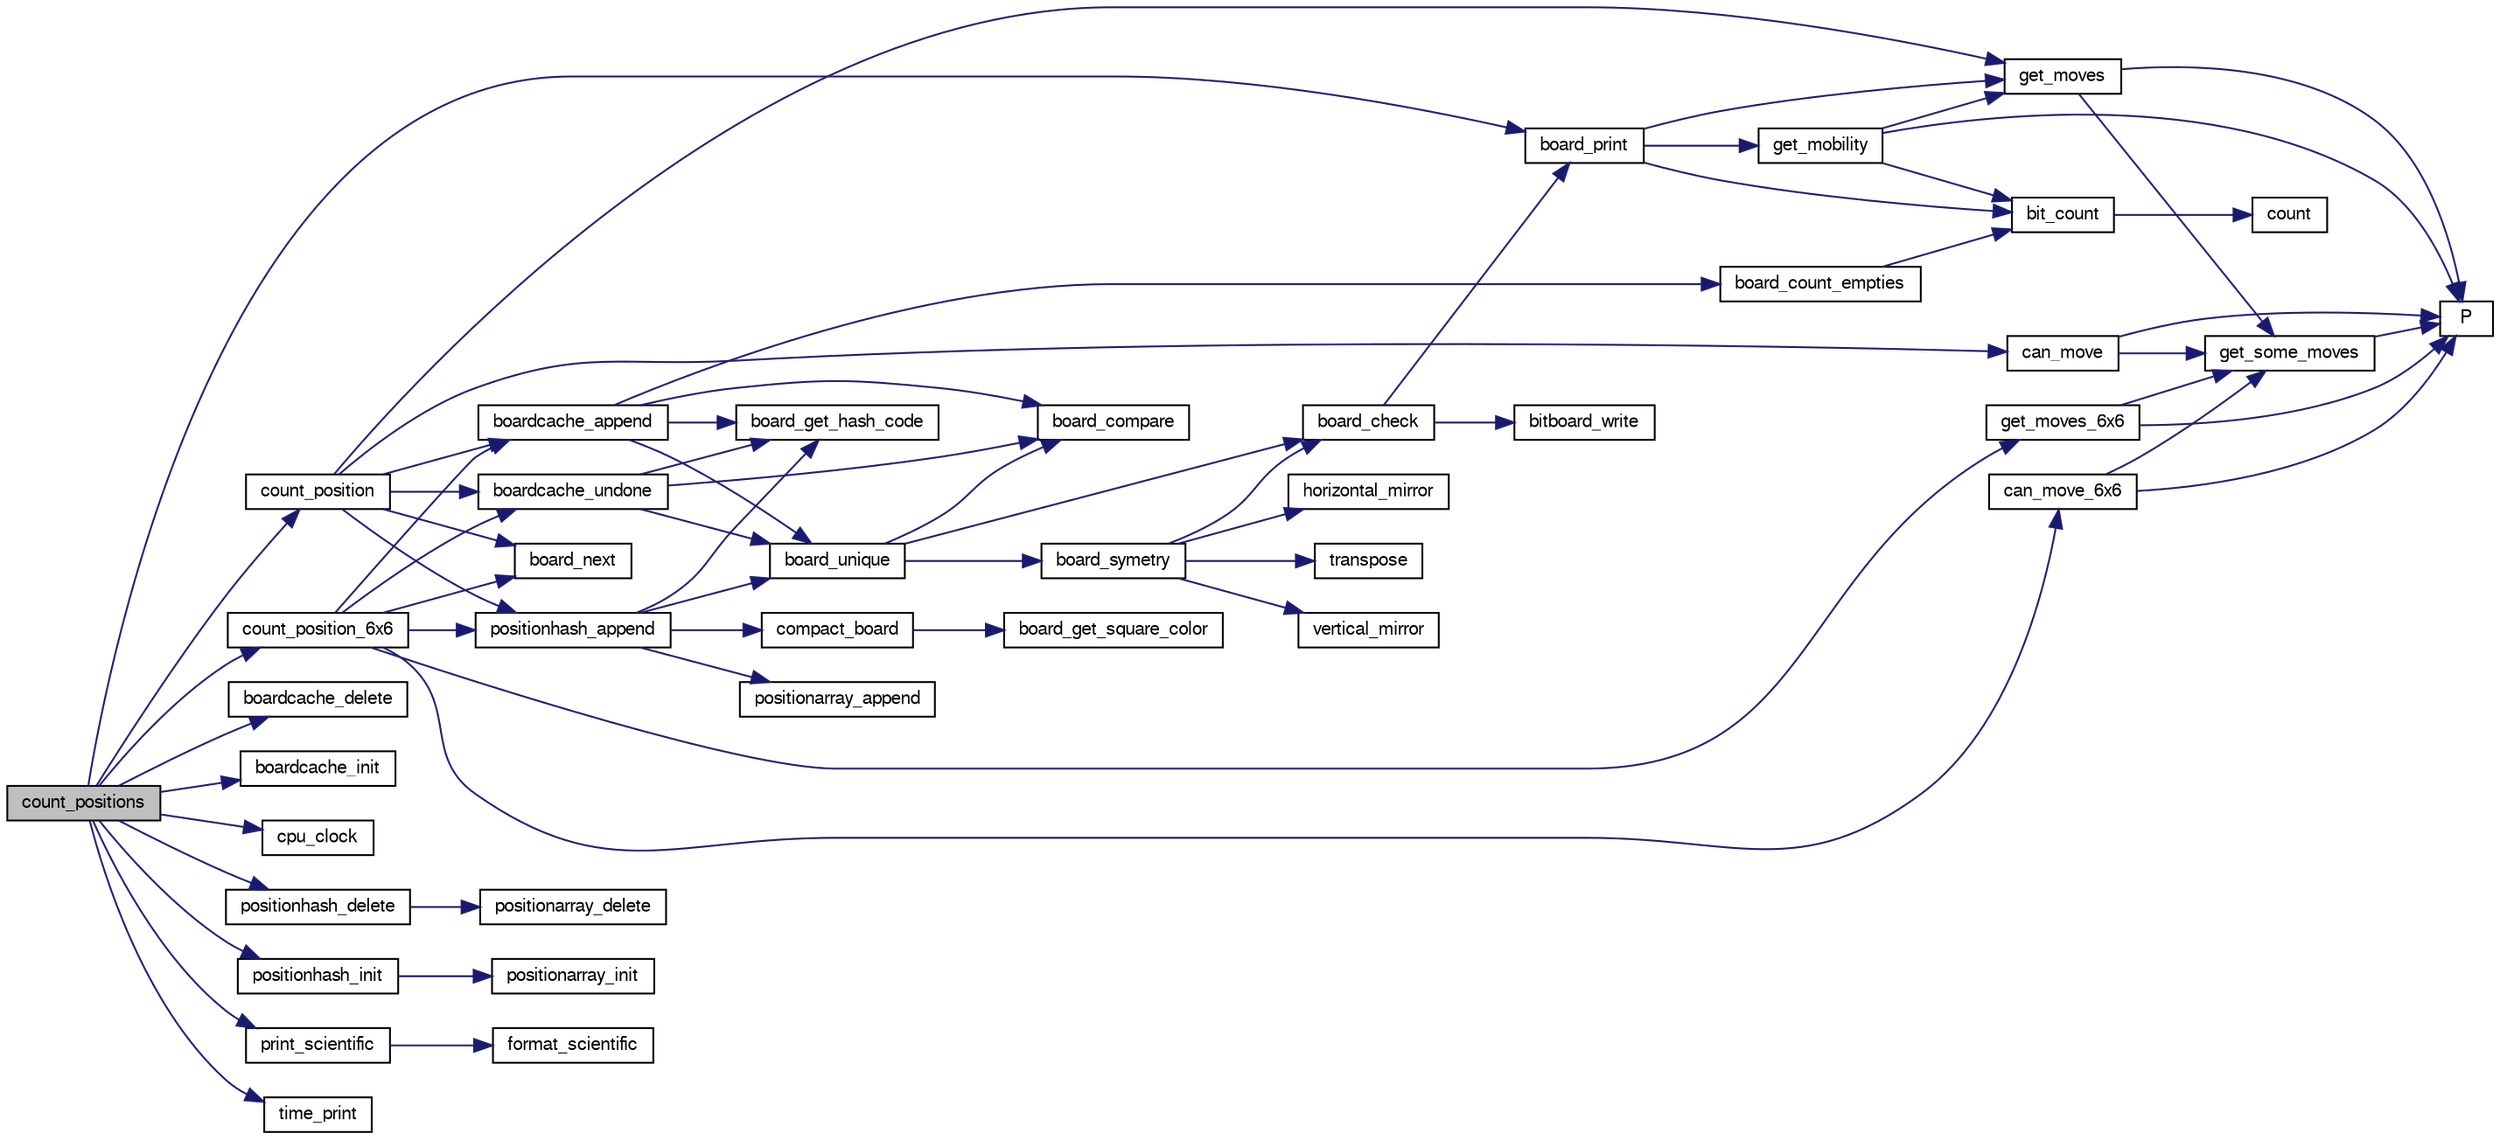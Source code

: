 digraph "count_positions"
{
 // LATEX_PDF_SIZE
  bgcolor="transparent";
  edge [fontname="FreeSans",fontsize="10",labelfontname="FreeSans",labelfontsize="10"];
  node [fontname="FreeSans",fontsize="10",shape=record];
  rankdir="LR";
  Node1 [label="count_positions",height=0.2,width=0.4,color="black", fillcolor="grey75", style="filled", fontcolor="black",tooltip="Count positions."];
  Node1 -> Node2 [color="midnightblue",fontsize="10",style="solid",fontname="FreeSans"];
  Node2 [label="board_print",height=0.2,width=0.4,color="black",URL="$board_8c.html#a27ccb92684d9e7194eeb3bc34311ad55",tooltip="Print out the board."];
  Node2 -> Node3 [color="midnightblue",fontsize="10",style="solid",fontname="FreeSans"];
  Node3 [label="bit_count",height=0.2,width=0.4,color="black",URL="$bit_8c.html#a830fec0a90989da1f1900ff609b92167",tooltip="Count the number of bits set to one in an unsigned long long."];
  Node3 -> Node4 [color="midnightblue",fontsize="10",style="solid",fontname="FreeSans"];
  Node4 [label="count",height=0.2,width=0.4,color="black",URL="$generate__flip_8c.html#a1a1d6a2cdbded5c35040f6555e948770",tooltip=" "];
  Node2 -> Node5 [color="midnightblue",fontsize="10",style="solid",fontname="FreeSans"];
  Node5 [label="get_mobility",height=0.2,width=0.4,color="black",URL="$board_8c.html#a7509639c4e49c56fe83b3d978580ed42",tooltip="Count legal moves."];
  Node5 -> Node3 [color="midnightblue",fontsize="10",style="solid",fontname="FreeSans"];
  Node5 -> Node6 [color="midnightblue",fontsize="10",style="solid",fontname="FreeSans"];
  Node6 [label="get_moves",height=0.2,width=0.4,color="black",URL="$board_8c.html#a7610dc936a6aea22b3c5e162f722a7a1",tooltip="Get legal moves."];
  Node6 -> Node7 [color="midnightblue",fontsize="10",style="solid",fontname="FreeSans"];
  Node7 [label="get_some_moves",height=0.2,width=0.4,color="black",URL="$board_8c.html#a5db071e3e4d26a0b7d6425bb6333dd7f",tooltip="Get a part of the moves."];
  Node7 -> Node8 [color="midnightblue",fontsize="10",style="solid",fontname="FreeSans"];
  Node8 [label="P",height=0.2,width=0.4,color="black",URL="$generate__flip_8c.html#a11481f01e169aee1117c83a352c22222",tooltip=" "];
  Node6 -> Node8 [color="midnightblue",fontsize="10",style="solid",fontname="FreeSans"];
  Node5 -> Node8 [color="midnightblue",fontsize="10",style="solid",fontname="FreeSans"];
  Node2 -> Node6 [color="midnightblue",fontsize="10",style="solid",fontname="FreeSans"];
  Node1 -> Node9 [color="midnightblue",fontsize="10",style="solid",fontname="FreeSans"];
  Node9 [label="boardcache_delete",height=0.2,width=0.4,color="black",URL="$perft_8c.html#a09fdcfcabd79619f7f1dafdcab04a683",tooltip="Free the hash table."];
  Node1 -> Node10 [color="midnightblue",fontsize="10",style="solid",fontname="FreeSans"];
  Node10 [label="boardcache_init",height=0.2,width=0.4,color="black",URL="$perft_8c.html#a875f66834622a8a125905e4ac3e4f185",tooltip="Initialisation of the hash table."];
  Node1 -> Node11 [color="midnightblue",fontsize="10",style="solid",fontname="FreeSans"];
  Node11 [label="count_position",height=0.2,width=0.4,color="black",URL="$perft_8c.html#a2d4fe896c978bd809fa8952616362382",tooltip="Recursively count positions."];
  Node11 -> Node12 [color="midnightblue",fontsize="10",style="solid",fontname="FreeSans"];
  Node12 [label="board_next",height=0.2,width=0.4,color="black",URL="$board_8c.html#aa02d38e320edf6b9d695e2b1eed6c85f",tooltip="Compute a board resulting of a move played on a previous board."];
  Node11 -> Node13 [color="midnightblue",fontsize="10",style="solid",fontname="FreeSans"];
  Node13 [label="boardcache_append",height=0.2,width=0.4,color="black",URL="$perft_8c.html#ab89d904b22937c99cb208063ab0e80b1",tooltip=" "];
  Node13 -> Node14 [color="midnightblue",fontsize="10",style="solid",fontname="FreeSans"];
  Node14 [label="board_compare",height=0.2,width=0.4,color="black",URL="$board_8c.html#a491a2e6d66c4c479a913292594db7b01",tooltip="Compare two board."];
  Node13 -> Node15 [color="midnightblue",fontsize="10",style="solid",fontname="FreeSans"];
  Node15 [label="board_count_empties",height=0.2,width=0.4,color="black",URL="$board_8c.html#a35de0f1560f069cd442105c319df2c15",tooltip="Check if the game is over."];
  Node15 -> Node3 [color="midnightblue",fontsize="10",style="solid",fontname="FreeSans"];
  Node13 -> Node16 [color="midnightblue",fontsize="10",style="solid",fontname="FreeSans"];
  Node16 [label="board_get_hash_code",height=0.2,width=0.4,color="black",URL="$board_8c.html#a0e6cff6e714bcb714e2b9b2d7b9fbec6",tooltip="Compute a hash code."];
  Node13 -> Node17 [color="midnightblue",fontsize="10",style="solid",fontname="FreeSans"];
  Node17 [label="board_unique",height=0.2,width=0.4,color="black",URL="$board_8c.html#a66911c3a003f5fb27a87503b5bb04f6d",tooltip="unique board"];
  Node17 -> Node18 [color="midnightblue",fontsize="10",style="solid",fontname="FreeSans"];
  Node18 [label="board_check",height=0.2,width=0.4,color="black",URL="$board_8c.html#a849436f17b60e89ed91f8e5013ed9d04",tooltip="Check board consistency."];
  Node18 -> Node19 [color="midnightblue",fontsize="10",style="solid",fontname="FreeSans"];
  Node19 [label="bitboard_write",height=0.2,width=0.4,color="black",URL="$bit_8c.html#a519b18f67de9b8edbd98f687a13b45f5",tooltip="Print an unsigned long long as a board."];
  Node18 -> Node2 [color="midnightblue",fontsize="10",style="solid",fontname="FreeSans"];
  Node17 -> Node14 [color="midnightblue",fontsize="10",style="solid",fontname="FreeSans"];
  Node17 -> Node20 [color="midnightblue",fontsize="10",style="solid",fontname="FreeSans"];
  Node20 [label="board_symetry",height=0.2,width=0.4,color="black",URL="$board_8c.html#aefe9a86ea799322c9c9da6255ebb9d29",tooltip="symetric board"];
  Node20 -> Node18 [color="midnightblue",fontsize="10",style="solid",fontname="FreeSans"];
  Node20 -> Node21 [color="midnightblue",fontsize="10",style="solid",fontname="FreeSans"];
  Node21 [label="horizontal_mirror",height=0.2,width=0.4,color="black",URL="$bit_8c.html#a7826d84dcc6e19830bf93448eee22f4c",tooltip="Mirror the unsigned long long (exchange the line 1 - 8, 2 - 7, 3 - 6 & 4 - 5)."];
  Node20 -> Node22 [color="midnightblue",fontsize="10",style="solid",fontname="FreeSans"];
  Node22 [label="transpose",height=0.2,width=0.4,color="black",URL="$bit_8c.html#a62b47100450786b2738045b2f8aeebb3",tooltip="Transpose the unsigned long long (symetry % A1-H8 diagonal)."];
  Node20 -> Node23 [color="midnightblue",fontsize="10",style="solid",fontname="FreeSans"];
  Node23 [label="vertical_mirror",height=0.2,width=0.4,color="black",URL="$bit_8c.html#a896c459f1b772f5f4da4e72a0953330b",tooltip="Mirror the unsigned long long (exchange the lines A - H, B - G, C - F & D - E.)."];
  Node11 -> Node24 [color="midnightblue",fontsize="10",style="solid",fontname="FreeSans"];
  Node24 [label="boardcache_undone",height=0.2,width=0.4,color="black",URL="$perft_8c.html#a5b192fc464ce0ce293410aae2c75a9c7",tooltip="Append a shape to the hash table."];
  Node24 -> Node14 [color="midnightblue",fontsize="10",style="solid",fontname="FreeSans"];
  Node24 -> Node16 [color="midnightblue",fontsize="10",style="solid",fontname="FreeSans"];
  Node24 -> Node17 [color="midnightblue",fontsize="10",style="solid",fontname="FreeSans"];
  Node11 -> Node25 [color="midnightblue",fontsize="10",style="solid",fontname="FreeSans"];
  Node25 [label="can_move",height=0.2,width=0.4,color="black",URL="$board_8c.html#ae1a532d6eaa0e55357d0f4b9cd659b88",tooltip="Check if a player can move."];
  Node25 -> Node7 [color="midnightblue",fontsize="10",style="solid",fontname="FreeSans"];
  Node25 -> Node8 [color="midnightblue",fontsize="10",style="solid",fontname="FreeSans"];
  Node11 -> Node6 [color="midnightblue",fontsize="10",style="solid",fontname="FreeSans"];
  Node11 -> Node26 [color="midnightblue",fontsize="10",style="solid",fontname="FreeSans"];
  Node26 [label="positionhash_append",height=0.2,width=0.4,color="black",URL="$perft_8c.html#aca3a6e88970a37dc6480e7159e325cd0",tooltip="Append a position to the hash table."];
  Node26 -> Node16 [color="midnightblue",fontsize="10",style="solid",fontname="FreeSans"];
  Node26 -> Node17 [color="midnightblue",fontsize="10",style="solid",fontname="FreeSans"];
  Node26 -> Node27 [color="midnightblue",fontsize="10",style="solid",fontname="FreeSans"];
  Node27 [label="compact_board",height=0.2,width=0.4,color="black",URL="$perft_8c.html#a56b46e1afcf9100ad4d2b07a7241ac8f",tooltip=" "];
  Node27 -> Node28 [color="midnightblue",fontsize="10",style="solid",fontname="FreeSans"];
  Node28 [label="board_get_square_color",height=0.2,width=0.4,color="black",URL="$board_8c.html#a6c2fad499875a4e9d775d9f23ede8aac",tooltip="Get square color."];
  Node26 -> Node29 [color="midnightblue",fontsize="10",style="solid",fontname="FreeSans"];
  Node29 [label="positionarray_append",height=0.2,width=0.4,color="black",URL="$perft_8c.html#adaf9f6c2bd7a2ec4f8f6fe6e5e85347c",tooltip="Append a position."];
  Node1 -> Node30 [color="midnightblue",fontsize="10",style="solid",fontname="FreeSans"];
  Node30 [label="count_position_6x6",height=0.2,width=0.4,color="black",URL="$perft_8c.html#aa337f17617f5e241b81068c5b1d53ceb",tooltip="Recursively count positions."];
  Node30 -> Node12 [color="midnightblue",fontsize="10",style="solid",fontname="FreeSans"];
  Node30 -> Node13 [color="midnightblue",fontsize="10",style="solid",fontname="FreeSans"];
  Node30 -> Node24 [color="midnightblue",fontsize="10",style="solid",fontname="FreeSans"];
  Node30 -> Node31 [color="midnightblue",fontsize="10",style="solid",fontname="FreeSans"];
  Node31 [label="can_move_6x6",height=0.2,width=0.4,color="black",URL="$board_8c.html#a82ed6624c3e68b23f28e835ac2337209",tooltip="Check if a player can move."];
  Node31 -> Node7 [color="midnightblue",fontsize="10",style="solid",fontname="FreeSans"];
  Node31 -> Node8 [color="midnightblue",fontsize="10",style="solid",fontname="FreeSans"];
  Node30 -> Node32 [color="midnightblue",fontsize="10",style="solid",fontname="FreeSans"];
  Node32 [label="get_moves_6x6",height=0.2,width=0.4,color="black",URL="$board_8c.html#a3bcafca084fdf2842b7a02d1d8f9513b",tooltip="Get legal moves on a 6x6 board."];
  Node32 -> Node7 [color="midnightblue",fontsize="10",style="solid",fontname="FreeSans"];
  Node32 -> Node8 [color="midnightblue",fontsize="10",style="solid",fontname="FreeSans"];
  Node30 -> Node26 [color="midnightblue",fontsize="10",style="solid",fontname="FreeSans"];
  Node1 -> Node33 [color="midnightblue",fontsize="10",style="solid",fontname="FreeSans"];
  Node33 [label="cpu_clock",height=0.2,width=0.4,color="black",URL="$util_8h.html#a476050b74be66b76cf5d30c89a837798",tooltip=" "];
  Node1 -> Node34 [color="midnightblue",fontsize="10",style="solid",fontname="FreeSans"];
  Node34 [label="positionhash_delete",height=0.2,width=0.4,color="black",URL="$perft_8c.html#a54f8b7367f0e592bb862acf27a759e5c",tooltip="Free the hash table."];
  Node34 -> Node35 [color="midnightblue",fontsize="10",style="solid",fontname="FreeSans"];
  Node35 [label="positionarray_delete",height=0.2,width=0.4,color="black",URL="$perft_8c.html#af9b276fb55710e0bf83bbf09415145bc",tooltip="array supression."];
  Node1 -> Node36 [color="midnightblue",fontsize="10",style="solid",fontname="FreeSans"];
  Node36 [label="positionhash_init",height=0.2,width=0.4,color="black",URL="$perft_8c.html#af979e814d4269c39c59e8affff0dc542",tooltip="Initialisation of the hash table."];
  Node36 -> Node37 [color="midnightblue",fontsize="10",style="solid",fontname="FreeSans"];
  Node37 [label="positionarray_init",height=0.2,width=0.4,color="black",URL="$perft_8c.html#aba17bbe3195f5e76953843ebc4d52f26",tooltip="array initialisation."];
  Node1 -> Node38 [color="midnightblue",fontsize="10",style="solid",fontname="FreeSans"];
  Node38 [label="print_scientific",height=0.2,width=0.4,color="black",URL="$util_8c.html#a392ea4fada6b6568e2bdd57f3cd0dd01",tooltip="Print a value with a unit."];
  Node38 -> Node39 [color="midnightblue",fontsize="10",style="solid",fontname="FreeSans"];
  Node39 [label="format_scientific",height=0.2,width=0.4,color="black",URL="$util_8c.html#aca38ff7870723c58be824ba5865abd03",tooltip="Format a value with a unit."];
  Node1 -> Node40 [color="midnightblue",fontsize="10",style="solid",fontname="FreeSans"];
  Node40 [label="time_print",height=0.2,width=0.4,color="black",URL="$util_8c.html#a0379cb7b898e08489b0dcda99430ef96",tooltip="Print time as \"D:HH:MM:SS.CC\"."];
}
